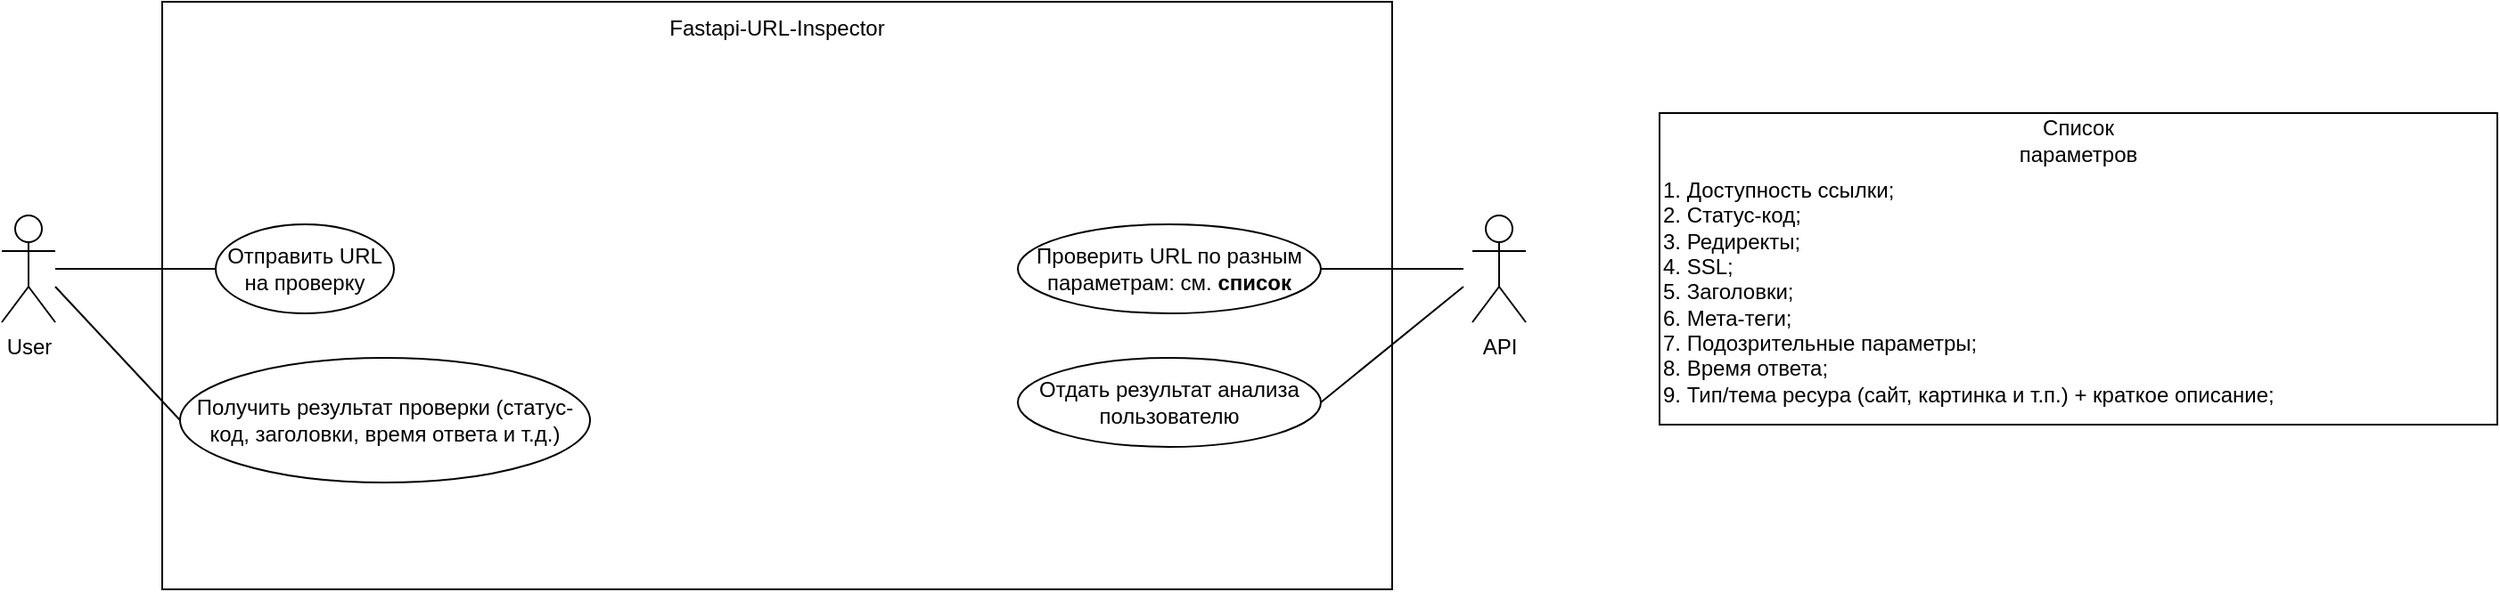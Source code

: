 <mxfile>
    <diagram id="2y0NQv_1HfQGnhpdGrU4" name="Page-1">
        <mxGraphModel dx="1412" dy="887" grid="1" gridSize="10" guides="1" tooltips="1" connect="1" arrows="1" fold="1" page="1" pageScale="1" pageWidth="850" pageHeight="1100" math="0" shadow="0">
            <root>
                <mxCell id="0"/>
                <mxCell id="1" parent="0"/>
                <mxCell id="15" value="" style="rounded=0;whiteSpace=wrap;html=1;verticalAlign=middle;" vertex="1" parent="1">
                    <mxGeometry x="1380" y="282.5" width="470" height="175" as="geometry"/>
                </mxCell>
                <mxCell id="3" value="" style="rounded=0;whiteSpace=wrap;html=1;fillColor=none;" vertex="1" parent="1">
                    <mxGeometry x="540" y="220" width="690" height="330" as="geometry"/>
                </mxCell>
                <mxCell id="4" value="User" style="shape=umlActor;verticalLabelPosition=bottom;verticalAlign=top;html=1;outlineConnect=0;" vertex="1" parent="1">
                    <mxGeometry x="450" y="340" width="30" height="60" as="geometry"/>
                </mxCell>
                <mxCell id="5" value="API" style="shape=umlActor;verticalLabelPosition=bottom;verticalAlign=top;html=1;outlineConnect=0;" vertex="1" parent="1">
                    <mxGeometry x="1275" y="340" width="30" height="60" as="geometry"/>
                </mxCell>
                <mxCell id="6" value="Проверить URL по разным параметрам: см. &lt;b&gt;список&lt;/b&gt;" style="ellipse;whiteSpace=wrap;html=1;fillColor=none;" vertex="1" parent="1">
                    <mxGeometry x="1020" y="345" width="170" height="50" as="geometry"/>
                </mxCell>
                <mxCell id="7" value="Отправить URL на проверку" style="ellipse;whiteSpace=wrap;html=1;fillColor=none;" vertex="1" parent="1">
                    <mxGeometry x="570" y="345" width="100" height="50" as="geometry"/>
                </mxCell>
                <mxCell id="8" value="Получить результат проверки (статус-код, заголовки, время ответа и т.д.)" style="ellipse;whiteSpace=wrap;html=1;fillColor=none;" vertex="1" parent="1">
                    <mxGeometry x="550" y="420" width="230" height="70" as="geometry"/>
                </mxCell>
                <mxCell id="9" value="" style="endArrow=none;html=1;entryX=0;entryY=0.5;entryDx=0;entryDy=0;" edge="1" parent="1" source="4" target="7">
                    <mxGeometry width="50" height="50" relative="1" as="geometry">
                        <mxPoint x="510" y="390" as="sourcePoint"/>
                        <mxPoint x="560" y="340" as="targetPoint"/>
                    </mxGeometry>
                </mxCell>
                <mxCell id="10" value="" style="endArrow=none;html=1;entryX=0;entryY=0.5;entryDx=0;entryDy=0;" edge="1" parent="1" target="8">
                    <mxGeometry width="50" height="50" relative="1" as="geometry">
                        <mxPoint x="480" y="380" as="sourcePoint"/>
                        <mxPoint x="570" y="380" as="targetPoint"/>
                    </mxGeometry>
                </mxCell>
                <mxCell id="11" value="" style="endArrow=none;html=1;exitX=1;exitY=0.5;exitDx=0;exitDy=0;" edge="1" parent="1" source="6">
                    <mxGeometry width="50" height="50" relative="1" as="geometry">
                        <mxPoint x="1200" y="369.86" as="sourcePoint"/>
                        <mxPoint x="1270" y="370" as="targetPoint"/>
                    </mxGeometry>
                </mxCell>
                <mxCell id="13" value="Список параметров" style="text;html=1;align=center;verticalAlign=middle;whiteSpace=wrap;rounded=0;" vertex="1" parent="1">
                    <mxGeometry x="1570" y="282.5" width="90" height="30" as="geometry"/>
                </mxCell>
                <mxCell id="14" value="1. Доступность ссылки;&lt;div&gt;2. Статус-код;&lt;/div&gt;&lt;div&gt;3. Редиректы;&lt;/div&gt;&lt;div&gt;4. SSL;&lt;/div&gt;&lt;div&gt;5. Заголовки;&lt;/div&gt;&lt;div&gt;6. Мета-теги;&lt;/div&gt;&lt;div&gt;7. Подозрительные параметры;&lt;/div&gt;&lt;div&gt;8. Время ответа;&lt;/div&gt;&lt;div&gt;9. Тип/тема ресура (сайт, картинка и т.п.) + краткое описание;&lt;/div&gt;" style="text;html=1;align=left;verticalAlign=middle;whiteSpace=wrap;rounded=0;" vertex="1" parent="1">
                    <mxGeometry x="1380" y="312.5" width="370" height="140" as="geometry"/>
                </mxCell>
                <mxCell id="16" value="Отдать результат анализа пользователю" style="ellipse;whiteSpace=wrap;html=1;fillColor=none;" vertex="1" parent="1">
                    <mxGeometry x="1020" y="420" width="170" height="50" as="geometry"/>
                </mxCell>
                <mxCell id="17" value="" style="endArrow=none;html=1;exitX=1;exitY=0.5;exitDx=0;exitDy=0;" edge="1" parent="1" source="16">
                    <mxGeometry width="50" height="50" relative="1" as="geometry">
                        <mxPoint x="1220" y="430" as="sourcePoint"/>
                        <mxPoint x="1270" y="380" as="targetPoint"/>
                    </mxGeometry>
                </mxCell>
                <mxCell id="18" value="Fastapi-URL-Inspector" style="text;html=1;align=center;verticalAlign=middle;whiteSpace=wrap;rounded=0;" vertex="1" parent="1">
                    <mxGeometry x="820" y="220" width="130" height="30" as="geometry"/>
                </mxCell>
            </root>
        </mxGraphModel>
    </diagram>
</mxfile>
